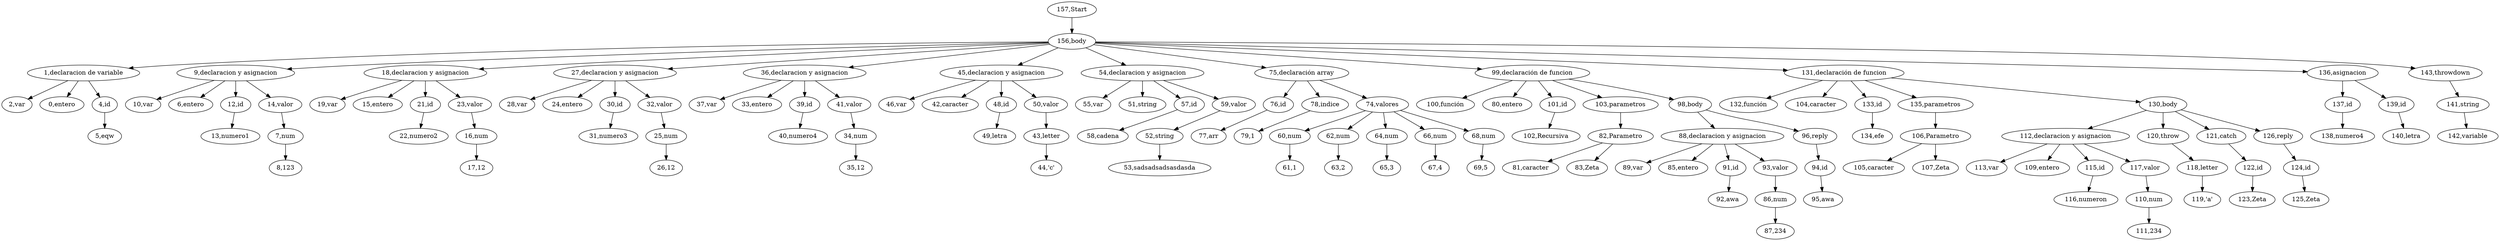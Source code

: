 digraph {
"157,Start" -> "156,body";
"156,body" -> "1,declaracion de variable";
"1,declaracion de variable" -> "2,var";
"1,declaracion de variable" -> "0,entero";
"1,declaracion de variable" -> "4,id";
"4,id" -> "5,eqw";
"156,body" -> "9,declaracion y asignacion";
"9,declaracion y asignacion" -> "10,var";
"9,declaracion y asignacion" -> "6,entero";
"9,declaracion y asignacion" -> "12,id";
"12,id" -> "13,numero1";
"9,declaracion y asignacion" -> "14,valor";
"14,valor" -> "7,num";
"7,num" -> "8,123";
"156,body" -> "18,declaracion y asignacion";
"18,declaracion y asignacion" -> "19,var";
"18,declaracion y asignacion" -> "15,entero";
"18,declaracion y asignacion" -> "21,id";
"21,id" -> "22,numero2";
"18,declaracion y asignacion" -> "23,valor";
"23,valor" -> "16,num";
"16,num" -> "17,12";
"156,body" -> "27,declaracion y asignacion";
"27,declaracion y asignacion" -> "28,var";
"27,declaracion y asignacion" -> "24,entero";
"27,declaracion y asignacion" -> "30,id";
"30,id" -> "31,numero3";
"27,declaracion y asignacion" -> "32,valor";
"32,valor" -> "25,num";
"25,num" -> "26,12";
"156,body" -> "36,declaracion y asignacion";
"36,declaracion y asignacion" -> "37,var";
"36,declaracion y asignacion" -> "33,entero";
"36,declaracion y asignacion" -> "39,id";
"39,id" -> "40,numero4";
"36,declaracion y asignacion" -> "41,valor";
"41,valor" -> "34,num";
"34,num" -> "35,12";
"156,body" -> "45,declaracion y asignacion";
"45,declaracion y asignacion" -> "46,var";
"45,declaracion y asignacion" -> "42,caracter";
"45,declaracion y asignacion" -> "48,id";
"48,id" -> "49,letra";
"45,declaracion y asignacion" -> "50,valor";
"50,valor" -> "43,letter";
"43,letter" -> "44,'c'";
"156,body" -> "54,declaracion y asignacion";
"54,declaracion y asignacion" -> "55,var";
"54,declaracion y asignacion" -> "51,string";
"54,declaracion y asignacion" -> "57,id";
"57,id" -> "58,cadena";
"54,declaracion y asignacion" -> "59,valor";
"59,valor" -> "52,string";
"52,string" -> "53,sadsadsadsasdasda";
"156,body" -> "75,declaración array";
"75,declaración array" -> "76,id";
"76,id" -> "77,arr";
"75,declaración array" -> "78,indice";
"78,indice" -> "79,1";
"75,declaración array" -> "74,valores";
"74,valores" -> "60,num";
"60,num" -> "61,1";
"74,valores" -> "62,num";
"62,num" -> "63,2";
"74,valores" -> "64,num";
"64,num" -> "65,3";
"74,valores" -> "66,num";
"66,num" -> "67,4";
"74,valores" -> "68,num";
"68,num" -> "69,5";
"156,body" -> "99,declaración de funcion";
"99,declaración de funcion" -> "100,función";
"99,declaración de funcion" -> "80,entero";
"99,declaración de funcion" -> "101,id";
"101,id" -> "102,Recursiva";
"99,declaración de funcion" -> "103,parametros";
"103,parametros" -> "82,Parametro";
"82,Parametro" -> "81,caracter";
"82,Parametro" -> "83,Zeta";
"99,declaración de funcion" -> "98,body";
"98,body" -> "88,declaracion y asignacion";
"88,declaracion y asignacion" -> "89,var";
"88,declaracion y asignacion" -> "85,entero";
"88,declaracion y asignacion" -> "91,id";
"91,id" -> "92,awa";
"88,declaracion y asignacion" -> "93,valor";
"93,valor" -> "86,num";
"86,num" -> "87,234";
"98,body" -> "96,reply";
"96,reply" -> "94,id";
"94,id" -> "95,awa";
"156,body" -> "131,declaración de funcion";
"131,declaración de funcion" -> "132,función";
"131,declaración de funcion" -> "104,caracter";
"131,declaración de funcion" -> "133,id";
"133,id" -> "134,efe";
"131,declaración de funcion" -> "135,parametros";
"135,parametros" -> "106,Parametro";
"106,Parametro" -> "105,caracter";
"106,Parametro" -> "107,Zeta";
"131,declaración de funcion" -> "130,body";
"130,body" -> "112,declaracion y asignacion";
"112,declaracion y asignacion" -> "113,var";
"112,declaracion y asignacion" -> "109,entero";
"112,declaracion y asignacion" -> "115,id";
"115,id" -> "116,numeron";
"112,declaracion y asignacion" -> "117,valor";
"117,valor" -> "110,num";
"110,num" -> "111,234";
"130,body" -> "120,throw";
"120,throw" -> "118,letter";
"118,letter" -> "119,'a'";
"130,body" -> "121,catch";
"121,catch" -> "122,id";
"122,id" -> "123,Zeta";
"130,body" -> "126,reply";
"126,reply" -> "124,id";
"124,id" -> "125,Zeta";
"156,body" -> "136,asignacion";
"136,asignacion" -> "137,id";
"137,id" -> "138,numero4";
"136,asignacion" -> "139,id";
"139,id" -> "140,letra";
"156,body" -> "143,throwdown";
"143,throwdown" -> "141,string";
"141,string" -> "142,variable";

}